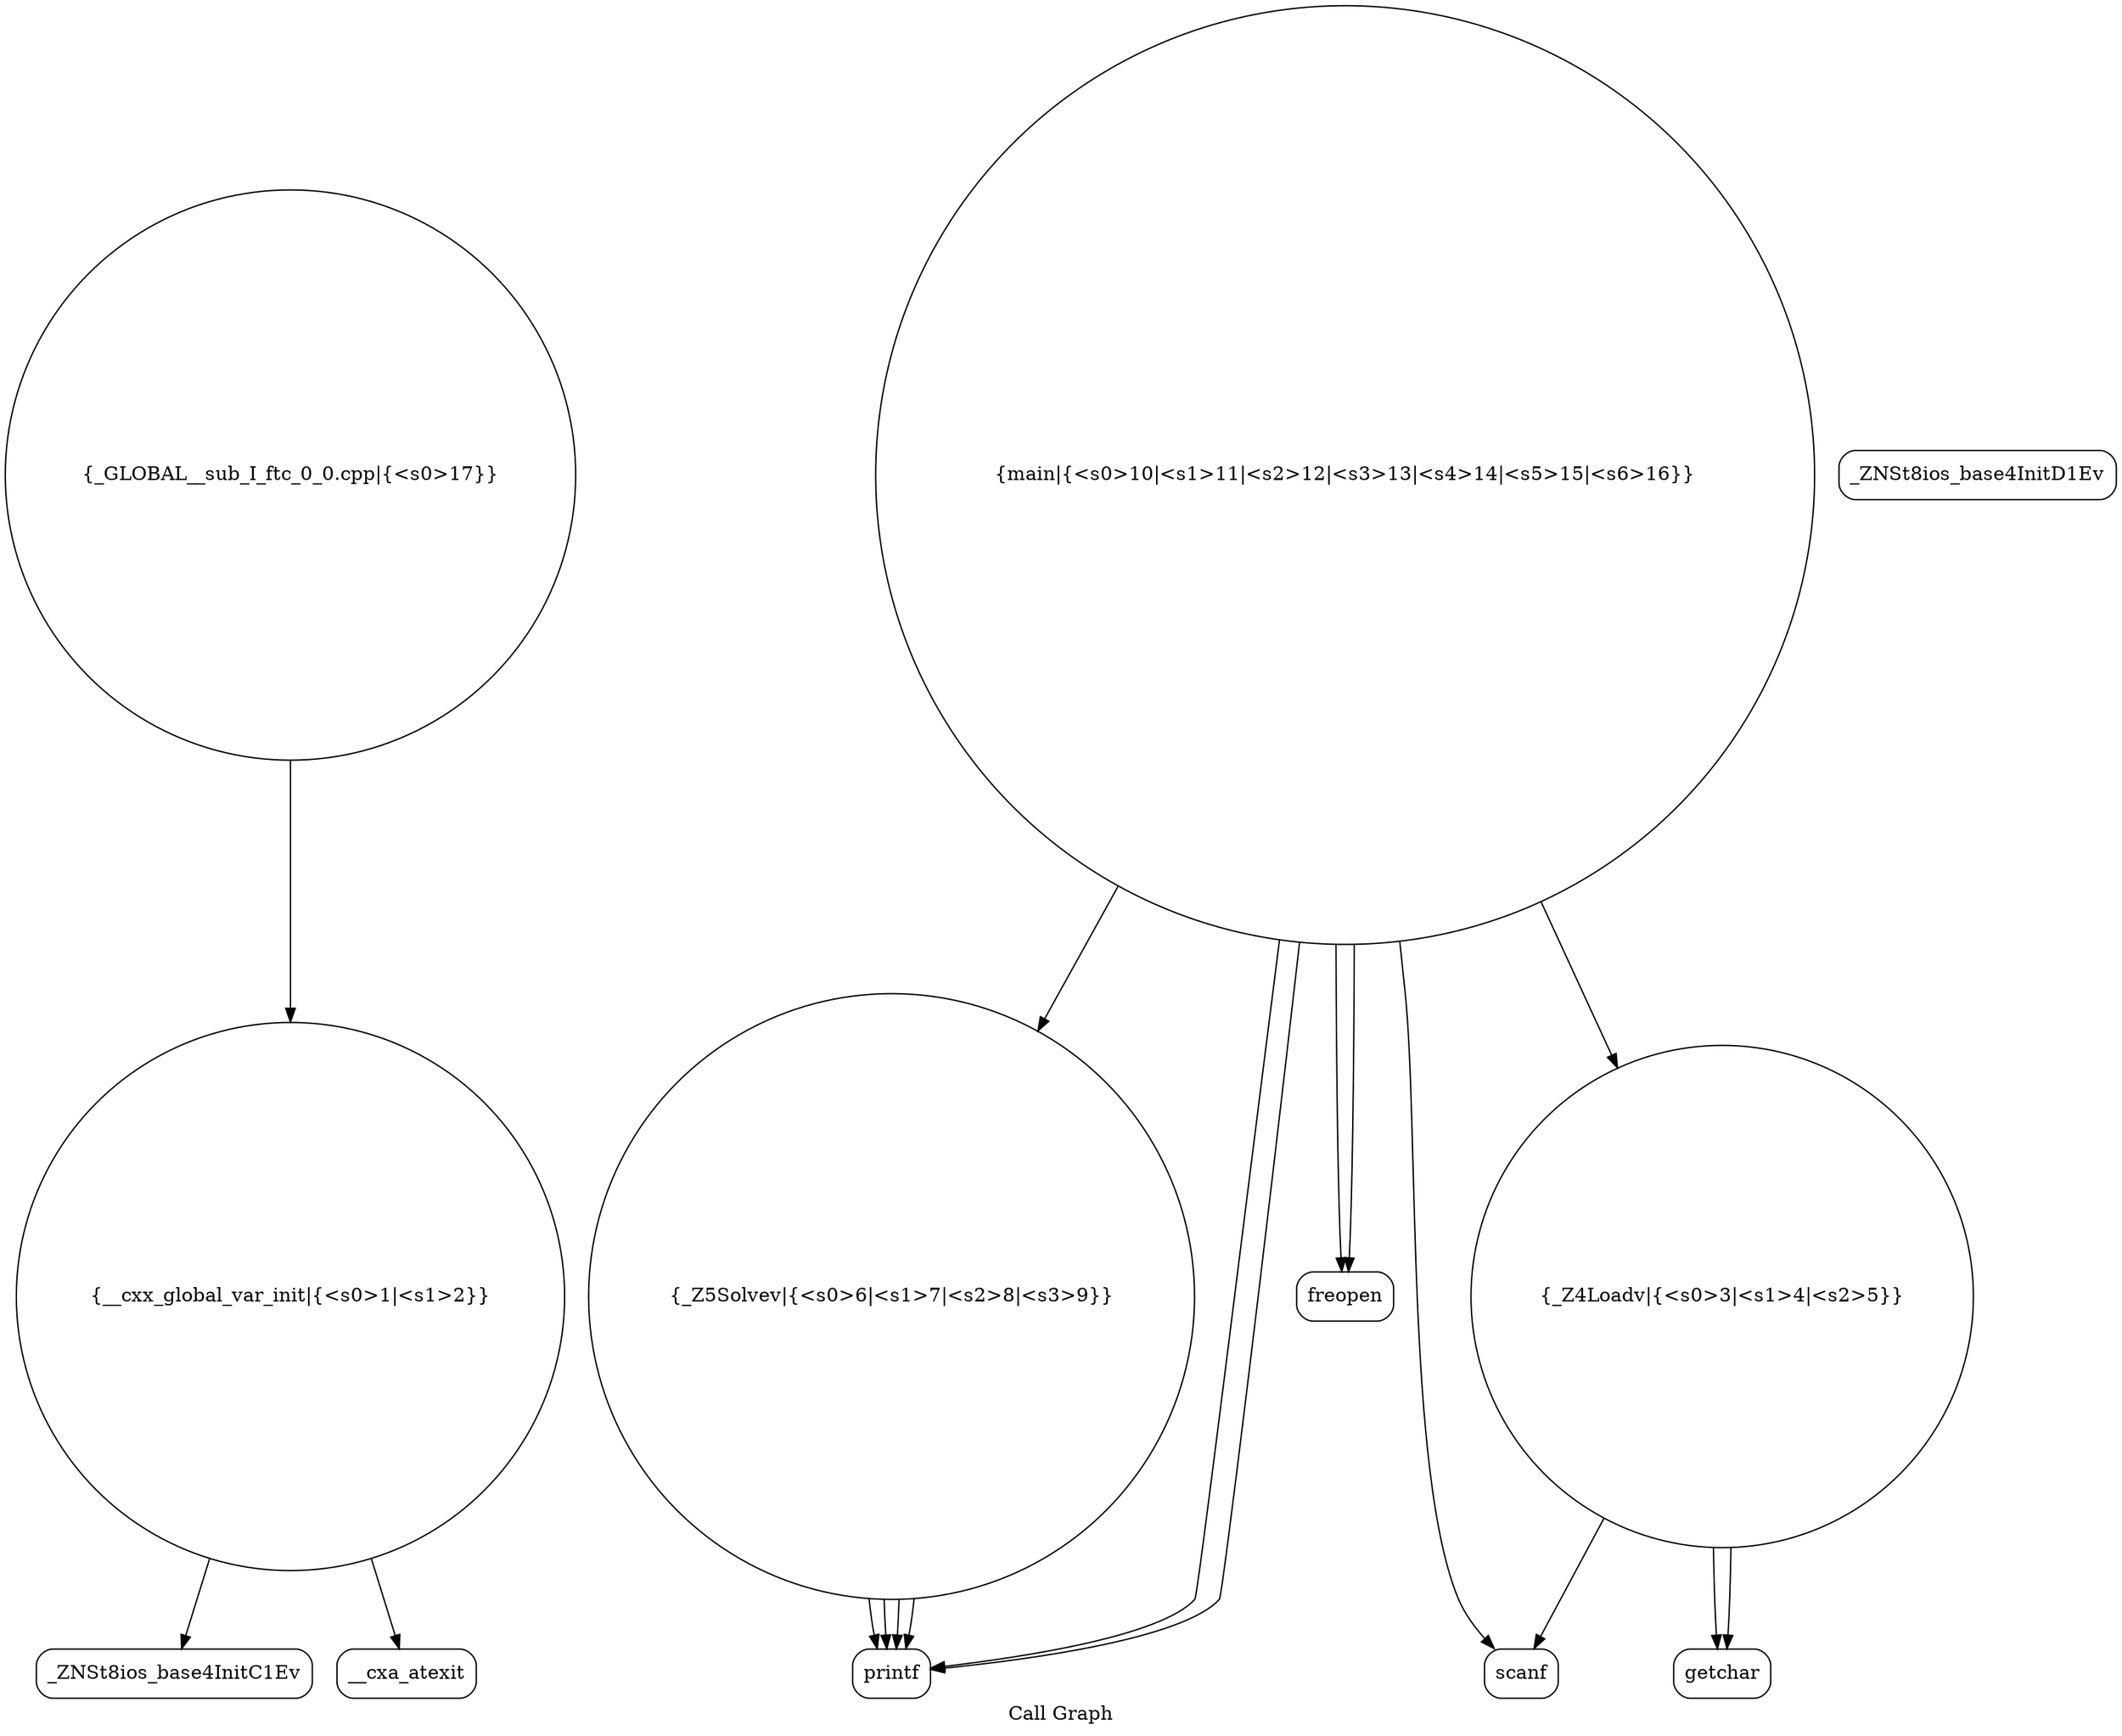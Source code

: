 digraph "Call Graph" {
	label="Call Graph";

	Node0x557dd1b39720 [shape=record,shape=circle,label="{__cxx_global_var_init|{<s0>1|<s1>2}}"];
	Node0x557dd1b39720:s0 -> Node0x557dd1b39bb0[color=black];
	Node0x557dd1b39720:s1 -> Node0x557dd1b39cb0[color=black];
	Node0x557dd1b39eb0 [shape=record,shape=circle,label="{_Z5Solvev|{<s0>6|<s1>7|<s2>8|<s3>9}}"];
	Node0x557dd1b39eb0:s0 -> Node0x557dd1b39f30[color=black];
	Node0x557dd1b39eb0:s1 -> Node0x557dd1b39f30[color=black];
	Node0x557dd1b39eb0:s2 -> Node0x557dd1b39f30[color=black];
	Node0x557dd1b39eb0:s3 -> Node0x557dd1b39f30[color=black];
	Node0x557dd1b39c30 [shape=record,shape=Mrecord,label="{_ZNSt8ios_base4InitD1Ev}"];
	Node0x557dd1b39fb0 [shape=record,shape=circle,label="{main|{<s0>10|<s1>11|<s2>12|<s3>13|<s4>14|<s5>15|<s6>16}}"];
	Node0x557dd1b39fb0:s0 -> Node0x557dd1b3a030[color=black];
	Node0x557dd1b39fb0:s1 -> Node0x557dd1b3a030[color=black];
	Node0x557dd1b39fb0:s2 -> Node0x557dd1b39db0[color=black];
	Node0x557dd1b39fb0:s3 -> Node0x557dd1b39f30[color=black];
	Node0x557dd1b39fb0:s4 -> Node0x557dd1b39d30[color=black];
	Node0x557dd1b39fb0:s5 -> Node0x557dd1b39eb0[color=black];
	Node0x557dd1b39fb0:s6 -> Node0x557dd1b39f30[color=black];
	Node0x557dd1b39d30 [shape=record,shape=circle,label="{_Z4Loadv|{<s0>3|<s1>4|<s2>5}}"];
	Node0x557dd1b39d30:s0 -> Node0x557dd1b39db0[color=black];
	Node0x557dd1b39d30:s1 -> Node0x557dd1b39e30[color=black];
	Node0x557dd1b39d30:s2 -> Node0x557dd1b39e30[color=black];
	Node0x557dd1b3a0b0 [shape=record,shape=circle,label="{_GLOBAL__sub_I_ftc_0_0.cpp|{<s0>17}}"];
	Node0x557dd1b3a0b0:s0 -> Node0x557dd1b39720[color=black];
	Node0x557dd1b39e30 [shape=record,shape=Mrecord,label="{getchar}"];
	Node0x557dd1b39bb0 [shape=record,shape=Mrecord,label="{_ZNSt8ios_base4InitC1Ev}"];
	Node0x557dd1b39f30 [shape=record,shape=Mrecord,label="{printf}"];
	Node0x557dd1b39cb0 [shape=record,shape=Mrecord,label="{__cxa_atexit}"];
	Node0x557dd1b3a030 [shape=record,shape=Mrecord,label="{freopen}"];
	Node0x557dd1b39db0 [shape=record,shape=Mrecord,label="{scanf}"];
}
